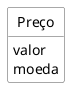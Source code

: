 @startuml mod03ima08
hide circle
hide methods
hide empty members

skinparam class {
    BackgroundColor White
    ArrowColor Black
    BorderColor #505050
}
skinparam ClassAttributeIconSize 0
class "Preço" as pr 
pr : valor 
pr : moeda
@enduml